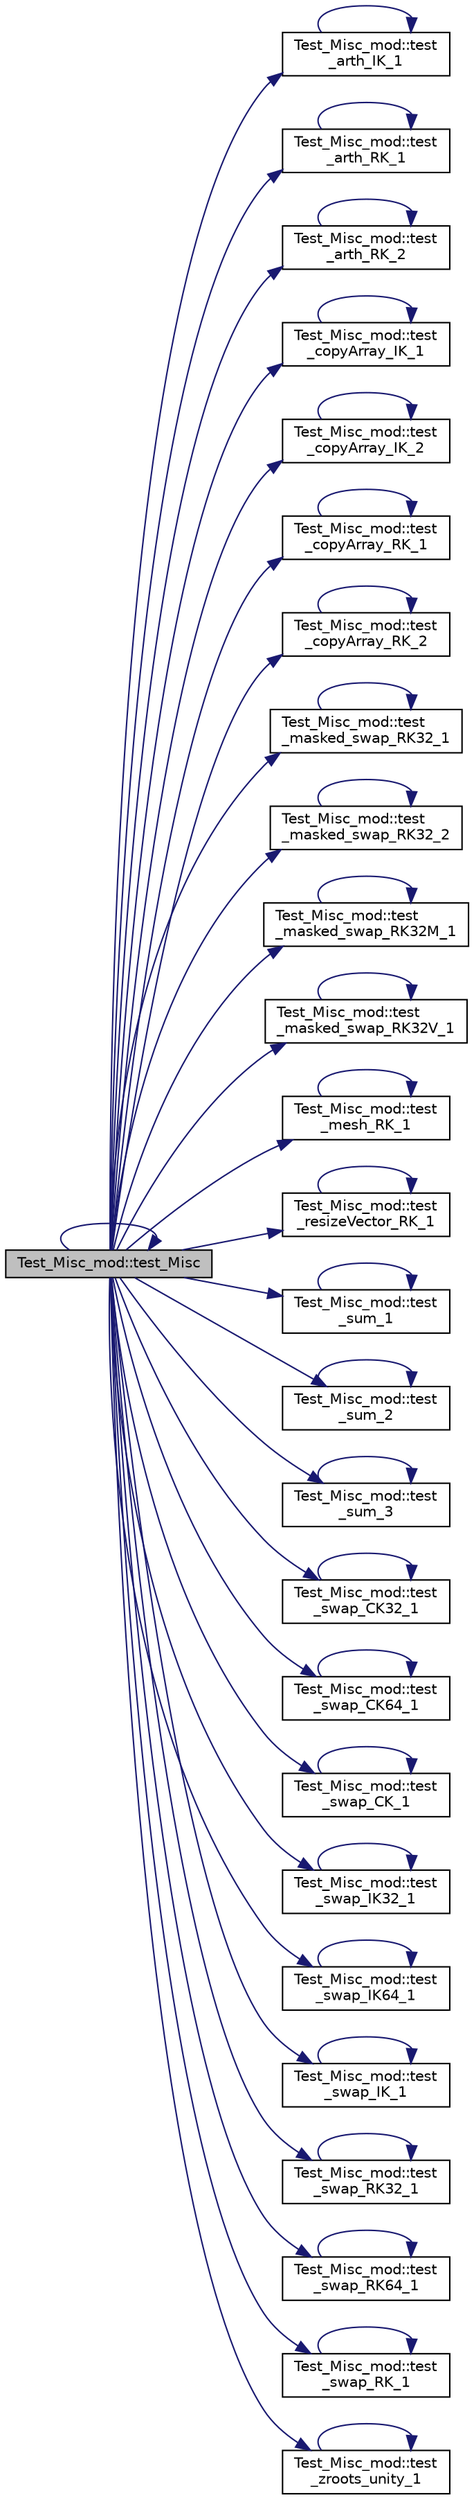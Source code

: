 digraph "Test_Misc_mod::test_Misc"
{
 // LATEX_PDF_SIZE
  edge [fontname="Helvetica",fontsize="10",labelfontname="Helvetica",labelfontsize="10"];
  node [fontname="Helvetica",fontsize="10",shape=record];
  rankdir="LR";
  Node1 [label="Test_Misc_mod::test_Misc",height=0.2,width=0.4,color="black", fillcolor="grey75", style="filled", fontcolor="black",tooltip=" "];
  Node1 -> Node2 [color="midnightblue",fontsize="10",style="solid",fontname="Helvetica"];
  Node2 [label="Test_Misc_mod::test\l_arth_IK_1",height=0.2,width=0.4,color="black", fillcolor="white", style="filled",URL="$namespaceTest__Misc__mod.html#a8aa5f7a0823e264ba48ebbc567753ec1",tooltip=" "];
  Node2 -> Node2 [color="midnightblue",fontsize="10",style="solid",fontname="Helvetica"];
  Node1 -> Node3 [color="midnightblue",fontsize="10",style="solid",fontname="Helvetica"];
  Node3 [label="Test_Misc_mod::test\l_arth_RK_1",height=0.2,width=0.4,color="black", fillcolor="white", style="filled",URL="$namespaceTest__Misc__mod.html#a6274974f0b6aea37757680b0feab230b",tooltip=" "];
  Node3 -> Node3 [color="midnightblue",fontsize="10",style="solid",fontname="Helvetica"];
  Node1 -> Node4 [color="midnightblue",fontsize="10",style="solid",fontname="Helvetica"];
  Node4 [label="Test_Misc_mod::test\l_arth_RK_2",height=0.2,width=0.4,color="black", fillcolor="white", style="filled",URL="$namespaceTest__Misc__mod.html#acd5be6ccb1d6d7a63a5459973eb94320",tooltip=" "];
  Node4 -> Node4 [color="midnightblue",fontsize="10",style="solid",fontname="Helvetica"];
  Node1 -> Node5 [color="midnightblue",fontsize="10",style="solid",fontname="Helvetica"];
  Node5 [label="Test_Misc_mod::test\l_copyArray_IK_1",height=0.2,width=0.4,color="black", fillcolor="white", style="filled",URL="$namespaceTest__Misc__mod.html#ae23b1bdae785c9e27d543cde438c6c67",tooltip=" "];
  Node5 -> Node5 [color="midnightblue",fontsize="10",style="solid",fontname="Helvetica"];
  Node1 -> Node6 [color="midnightblue",fontsize="10",style="solid",fontname="Helvetica"];
  Node6 [label="Test_Misc_mod::test\l_copyArray_IK_2",height=0.2,width=0.4,color="black", fillcolor="white", style="filled",URL="$namespaceTest__Misc__mod.html#a67f54b9e20d5e88ff00776927b897e48",tooltip=" "];
  Node6 -> Node6 [color="midnightblue",fontsize="10",style="solid",fontname="Helvetica"];
  Node1 -> Node7 [color="midnightblue",fontsize="10",style="solid",fontname="Helvetica"];
  Node7 [label="Test_Misc_mod::test\l_copyArray_RK_1",height=0.2,width=0.4,color="black", fillcolor="white", style="filled",URL="$namespaceTest__Misc__mod.html#a6a8f1ea438527279814d237f6e197de3",tooltip=" "];
  Node7 -> Node7 [color="midnightblue",fontsize="10",style="solid",fontname="Helvetica"];
  Node1 -> Node8 [color="midnightblue",fontsize="10",style="solid",fontname="Helvetica"];
  Node8 [label="Test_Misc_mod::test\l_copyArray_RK_2",height=0.2,width=0.4,color="black", fillcolor="white", style="filled",URL="$namespaceTest__Misc__mod.html#aa7f2b125c166ef0ec6095d79a85a7b8e",tooltip=" "];
  Node8 -> Node8 [color="midnightblue",fontsize="10",style="solid",fontname="Helvetica"];
  Node1 -> Node9 [color="midnightblue",fontsize="10",style="solid",fontname="Helvetica"];
  Node9 [label="Test_Misc_mod::test\l_masked_swap_RK32_1",height=0.2,width=0.4,color="black", fillcolor="white", style="filled",URL="$namespaceTest__Misc__mod.html#a000e80c58034e8fc3f3dbbf0555a1686",tooltip=" "];
  Node9 -> Node9 [color="midnightblue",fontsize="10",style="solid",fontname="Helvetica"];
  Node1 -> Node10 [color="midnightblue",fontsize="10",style="solid",fontname="Helvetica"];
  Node10 [label="Test_Misc_mod::test\l_masked_swap_RK32_2",height=0.2,width=0.4,color="black", fillcolor="white", style="filled",URL="$namespaceTest__Misc__mod.html#aade01ecd72351730425f28472fe2e073",tooltip=" "];
  Node10 -> Node10 [color="midnightblue",fontsize="10",style="solid",fontname="Helvetica"];
  Node1 -> Node11 [color="midnightblue",fontsize="10",style="solid",fontname="Helvetica"];
  Node11 [label="Test_Misc_mod::test\l_masked_swap_RK32M_1",height=0.2,width=0.4,color="black", fillcolor="white", style="filled",URL="$namespaceTest__Misc__mod.html#ac82ea45891b57fa77b6e0b6857c4d133",tooltip=" "];
  Node11 -> Node11 [color="midnightblue",fontsize="10",style="solid",fontname="Helvetica"];
  Node1 -> Node12 [color="midnightblue",fontsize="10",style="solid",fontname="Helvetica"];
  Node12 [label="Test_Misc_mod::test\l_masked_swap_RK32V_1",height=0.2,width=0.4,color="black", fillcolor="white", style="filled",URL="$namespaceTest__Misc__mod.html#a3f248904e20840b66df4f4830e894561",tooltip=" "];
  Node12 -> Node12 [color="midnightblue",fontsize="10",style="solid",fontname="Helvetica"];
  Node1 -> Node13 [color="midnightblue",fontsize="10",style="solid",fontname="Helvetica"];
  Node13 [label="Test_Misc_mod::test\l_mesh_RK_1",height=0.2,width=0.4,color="black", fillcolor="white", style="filled",URL="$namespaceTest__Misc__mod.html#a479ea7179a42ac325137f52cade46b58",tooltip=" "];
  Node13 -> Node13 [color="midnightblue",fontsize="10",style="solid",fontname="Helvetica"];
  Node1 -> Node1 [color="midnightblue",fontsize="10",style="solid",fontname="Helvetica"];
  Node1 -> Node14 [color="midnightblue",fontsize="10",style="solid",fontname="Helvetica"];
  Node14 [label="Test_Misc_mod::test\l_resizeVector_RK_1",height=0.2,width=0.4,color="black", fillcolor="white", style="filled",URL="$namespaceTest__Misc__mod.html#a3ff73942c3f491345de21488c3a88881",tooltip=" "];
  Node14 -> Node14 [color="midnightblue",fontsize="10",style="solid",fontname="Helvetica"];
  Node1 -> Node15 [color="midnightblue",fontsize="10",style="solid",fontname="Helvetica"];
  Node15 [label="Test_Misc_mod::test\l_sum_1",height=0.2,width=0.4,color="black", fillcolor="white", style="filled",URL="$namespaceTest__Misc__mod.html#a2619e669c70efa6a93bac5d627774e6f",tooltip=" "];
  Node15 -> Node15 [color="midnightblue",fontsize="10",style="solid",fontname="Helvetica"];
  Node1 -> Node16 [color="midnightblue",fontsize="10",style="solid",fontname="Helvetica"];
  Node16 [label="Test_Misc_mod::test\l_sum_2",height=0.2,width=0.4,color="black", fillcolor="white", style="filled",URL="$namespaceTest__Misc__mod.html#a78ad1ce15189b4d33761b065123c2232",tooltip=" "];
  Node16 -> Node16 [color="midnightblue",fontsize="10",style="solid",fontname="Helvetica"];
  Node1 -> Node17 [color="midnightblue",fontsize="10",style="solid",fontname="Helvetica"];
  Node17 [label="Test_Misc_mod::test\l_sum_3",height=0.2,width=0.4,color="black", fillcolor="white", style="filled",URL="$namespaceTest__Misc__mod.html#af4c0a5639e94d64a67906edce9b3bd05",tooltip=" "];
  Node17 -> Node17 [color="midnightblue",fontsize="10",style="solid",fontname="Helvetica"];
  Node1 -> Node18 [color="midnightblue",fontsize="10",style="solid",fontname="Helvetica"];
  Node18 [label="Test_Misc_mod::test\l_swap_CK32_1",height=0.2,width=0.4,color="black", fillcolor="white", style="filled",URL="$namespaceTest__Misc__mod.html#a50edd40dc676b6096868e214160ce087",tooltip=" "];
  Node18 -> Node18 [color="midnightblue",fontsize="10",style="solid",fontname="Helvetica"];
  Node1 -> Node19 [color="midnightblue",fontsize="10",style="solid",fontname="Helvetica"];
  Node19 [label="Test_Misc_mod::test\l_swap_CK64_1",height=0.2,width=0.4,color="black", fillcolor="white", style="filled",URL="$namespaceTest__Misc__mod.html#aa57480108fbd2070c220c8d443781eb6",tooltip=" "];
  Node19 -> Node19 [color="midnightblue",fontsize="10",style="solid",fontname="Helvetica"];
  Node1 -> Node20 [color="midnightblue",fontsize="10",style="solid",fontname="Helvetica"];
  Node20 [label="Test_Misc_mod::test\l_swap_CK_1",height=0.2,width=0.4,color="black", fillcolor="white", style="filled",URL="$namespaceTest__Misc__mod.html#a096c89f7ab6f74ed605d2c8e781dfc63",tooltip=" "];
  Node20 -> Node20 [color="midnightblue",fontsize="10",style="solid",fontname="Helvetica"];
  Node1 -> Node21 [color="midnightblue",fontsize="10",style="solid",fontname="Helvetica"];
  Node21 [label="Test_Misc_mod::test\l_swap_IK32_1",height=0.2,width=0.4,color="black", fillcolor="white", style="filled",URL="$namespaceTest__Misc__mod.html#adfa7806b1030e4da31e0c9b9e7c8e63d",tooltip=" "];
  Node21 -> Node21 [color="midnightblue",fontsize="10",style="solid",fontname="Helvetica"];
  Node1 -> Node22 [color="midnightblue",fontsize="10",style="solid",fontname="Helvetica"];
  Node22 [label="Test_Misc_mod::test\l_swap_IK64_1",height=0.2,width=0.4,color="black", fillcolor="white", style="filled",URL="$namespaceTest__Misc__mod.html#a53d14c6d4fe85c250985d87737a0c153",tooltip=" "];
  Node22 -> Node22 [color="midnightblue",fontsize="10",style="solid",fontname="Helvetica"];
  Node1 -> Node23 [color="midnightblue",fontsize="10",style="solid",fontname="Helvetica"];
  Node23 [label="Test_Misc_mod::test\l_swap_IK_1",height=0.2,width=0.4,color="black", fillcolor="white", style="filled",URL="$namespaceTest__Misc__mod.html#a8773113489f520e2ad44c4d12cfc1ded",tooltip=" "];
  Node23 -> Node23 [color="midnightblue",fontsize="10",style="solid",fontname="Helvetica"];
  Node1 -> Node24 [color="midnightblue",fontsize="10",style="solid",fontname="Helvetica"];
  Node24 [label="Test_Misc_mod::test\l_swap_RK32_1",height=0.2,width=0.4,color="black", fillcolor="white", style="filled",URL="$namespaceTest__Misc__mod.html#ad518c934476d40e4ccf23800680546d8",tooltip=" "];
  Node24 -> Node24 [color="midnightblue",fontsize="10",style="solid",fontname="Helvetica"];
  Node1 -> Node25 [color="midnightblue",fontsize="10",style="solid",fontname="Helvetica"];
  Node25 [label="Test_Misc_mod::test\l_swap_RK64_1",height=0.2,width=0.4,color="black", fillcolor="white", style="filled",URL="$namespaceTest__Misc__mod.html#a15aa82a519a880a48340318ab0416e40",tooltip=" "];
  Node25 -> Node25 [color="midnightblue",fontsize="10",style="solid",fontname="Helvetica"];
  Node1 -> Node26 [color="midnightblue",fontsize="10",style="solid",fontname="Helvetica"];
  Node26 [label="Test_Misc_mod::test\l_swap_RK_1",height=0.2,width=0.4,color="black", fillcolor="white", style="filled",URL="$namespaceTest__Misc__mod.html#a654cb1684f319ebcce413af287b0f50d",tooltip=" "];
  Node26 -> Node26 [color="midnightblue",fontsize="10",style="solid",fontname="Helvetica"];
  Node1 -> Node27 [color="midnightblue",fontsize="10",style="solid",fontname="Helvetica"];
  Node27 [label="Test_Misc_mod::test\l_zroots_unity_1",height=0.2,width=0.4,color="black", fillcolor="white", style="filled",URL="$namespaceTest__Misc__mod.html#abaa541e2f246a95342f5fe56d459836a",tooltip=" "];
  Node27 -> Node27 [color="midnightblue",fontsize="10",style="solid",fontname="Helvetica"];
}
